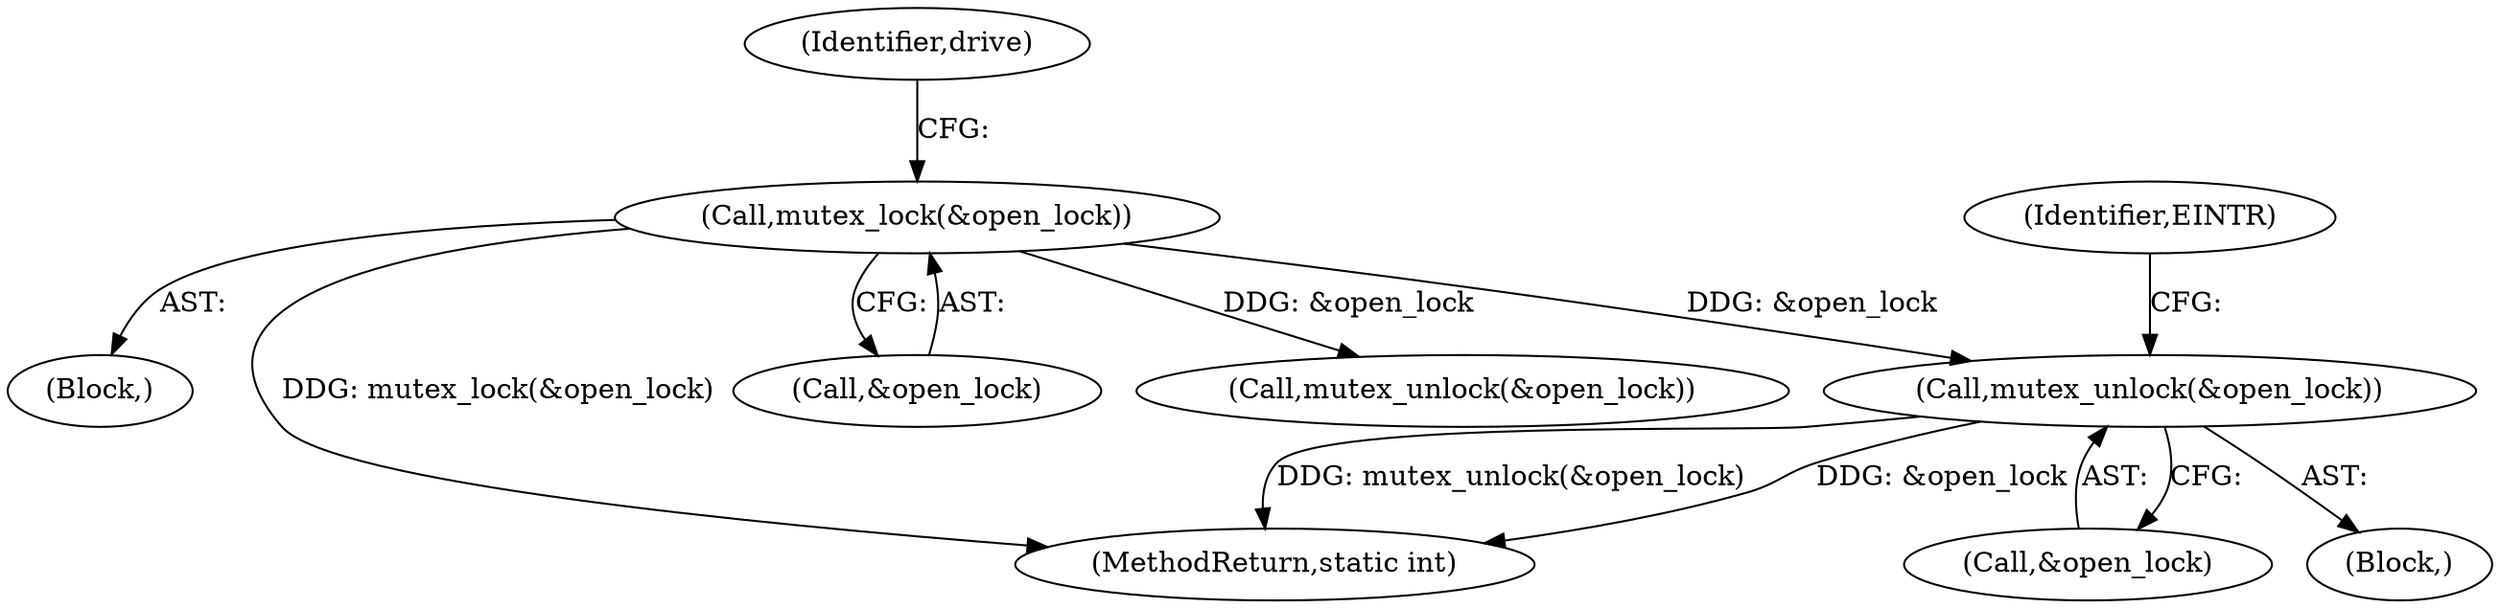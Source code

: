 digraph "0_linux_f3554aeb991214cbfafd17d55e2bfddb50282e32@API" {
"1000188" [label="(Call,mutex_unlock(&open_lock))"];
"1000181" [label="(Call,mutex_lock(&open_lock))"];
"1000173" [label="(Block,)"];
"1000189" [label="(Call,&open_lock)"];
"1000193" [label="(Identifier,EINTR)"];
"1000386" [label="(MethodReturn,static int)"];
"1000186" [label="(Identifier,drive)"];
"1000181" [label="(Call,mutex_lock(&open_lock))"];
"1000182" [label="(Call,&open_lock)"];
"1000187" [label="(Block,)"];
"1000188" [label="(Call,mutex_unlock(&open_lock))"];
"1000272" [label="(Call,mutex_unlock(&open_lock))"];
"1000188" -> "1000187"  [label="AST: "];
"1000188" -> "1000189"  [label="CFG: "];
"1000189" -> "1000188"  [label="AST: "];
"1000193" -> "1000188"  [label="CFG: "];
"1000188" -> "1000386"  [label="DDG: mutex_unlock(&open_lock)"];
"1000188" -> "1000386"  [label="DDG: &open_lock"];
"1000181" -> "1000188"  [label="DDG: &open_lock"];
"1000181" -> "1000173"  [label="AST: "];
"1000181" -> "1000182"  [label="CFG: "];
"1000182" -> "1000181"  [label="AST: "];
"1000186" -> "1000181"  [label="CFG: "];
"1000181" -> "1000386"  [label="DDG: mutex_lock(&open_lock)"];
"1000181" -> "1000272"  [label="DDG: &open_lock"];
}
